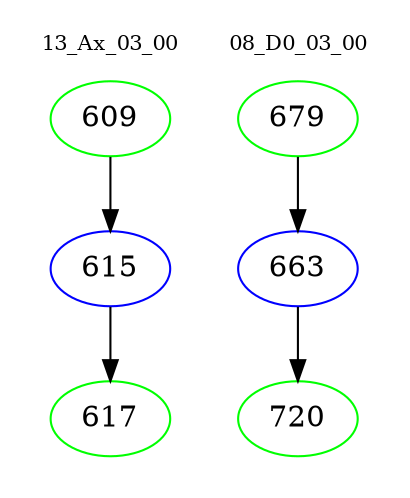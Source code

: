 digraph{
subgraph cluster_0 {
color = white
label = "13_Ax_03_00";
fontsize=10;
T0_609 [label="609", color="green"]
T0_609 -> T0_615 [color="black"]
T0_615 [label="615", color="blue"]
T0_615 -> T0_617 [color="black"]
T0_617 [label="617", color="green"]
}
subgraph cluster_1 {
color = white
label = "08_D0_03_00";
fontsize=10;
T1_679 [label="679", color="green"]
T1_679 -> T1_663 [color="black"]
T1_663 [label="663", color="blue"]
T1_663 -> T1_720 [color="black"]
T1_720 [label="720", color="green"]
}
}
